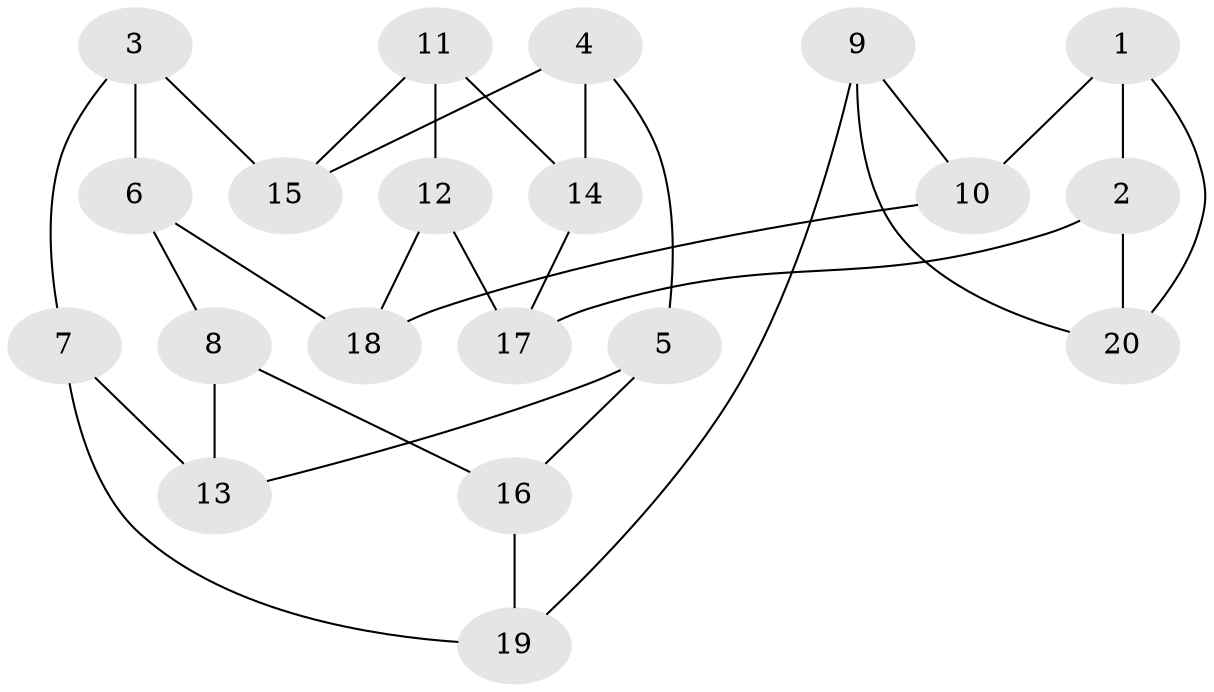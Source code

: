 // Generated by graph-tools (version 1.1) at 2025/46/02/15/25 05:46:28]
// undirected, 20 vertices, 30 edges
graph export_dot {
graph [start="1"]
  node [color=gray90,style=filled];
  1;
  2;
  3;
  4;
  5;
  6;
  7;
  8;
  9;
  10;
  11;
  12;
  13;
  14;
  15;
  16;
  17;
  18;
  19;
  20;
  1 -- 20;
  1 -- 10;
  1 -- 2;
  2 -- 20;
  2 -- 17;
  3 -- 15;
  3 -- 7;
  3 -- 6;
  4 -- 15;
  4 -- 14;
  4 -- 5;
  5 -- 16;
  5 -- 13;
  6 -- 18;
  6 -- 8;
  7 -- 13;
  7 -- 19;
  8 -- 13;
  8 -- 16;
  9 -- 10;
  9 -- 20;
  9 -- 19;
  10 -- 18;
  11 -- 14;
  11 -- 15;
  11 -- 12;
  12 -- 17;
  12 -- 18;
  14 -- 17;
  16 -- 19;
}
